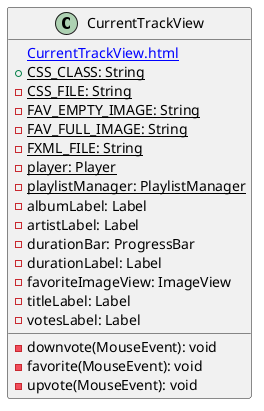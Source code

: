 @startuml

    class CurrentTrackView {
        [[CurrentTrackView.html]]
        {static} +CSS_CLASS: String
        {static} -CSS_FILE: String
        {static} -FAV_EMPTY_IMAGE: String
        {static} -FAV_FULL_IMAGE: String
        {static} -FXML_FILE: String
        {static} -player: Player
        {static} -playlistManager: PlaylistManager
        -albumLabel: Label
        -artistLabel: Label
        -durationBar: ProgressBar
        -durationLabel: Label
        -favoriteImageView: ImageView
        -titleLabel: Label
        -votesLabel: Label
        -downvote(MouseEvent): void
        -favorite(MouseEvent): void
        -upvote(MouseEvent): void
    }

@enduml
